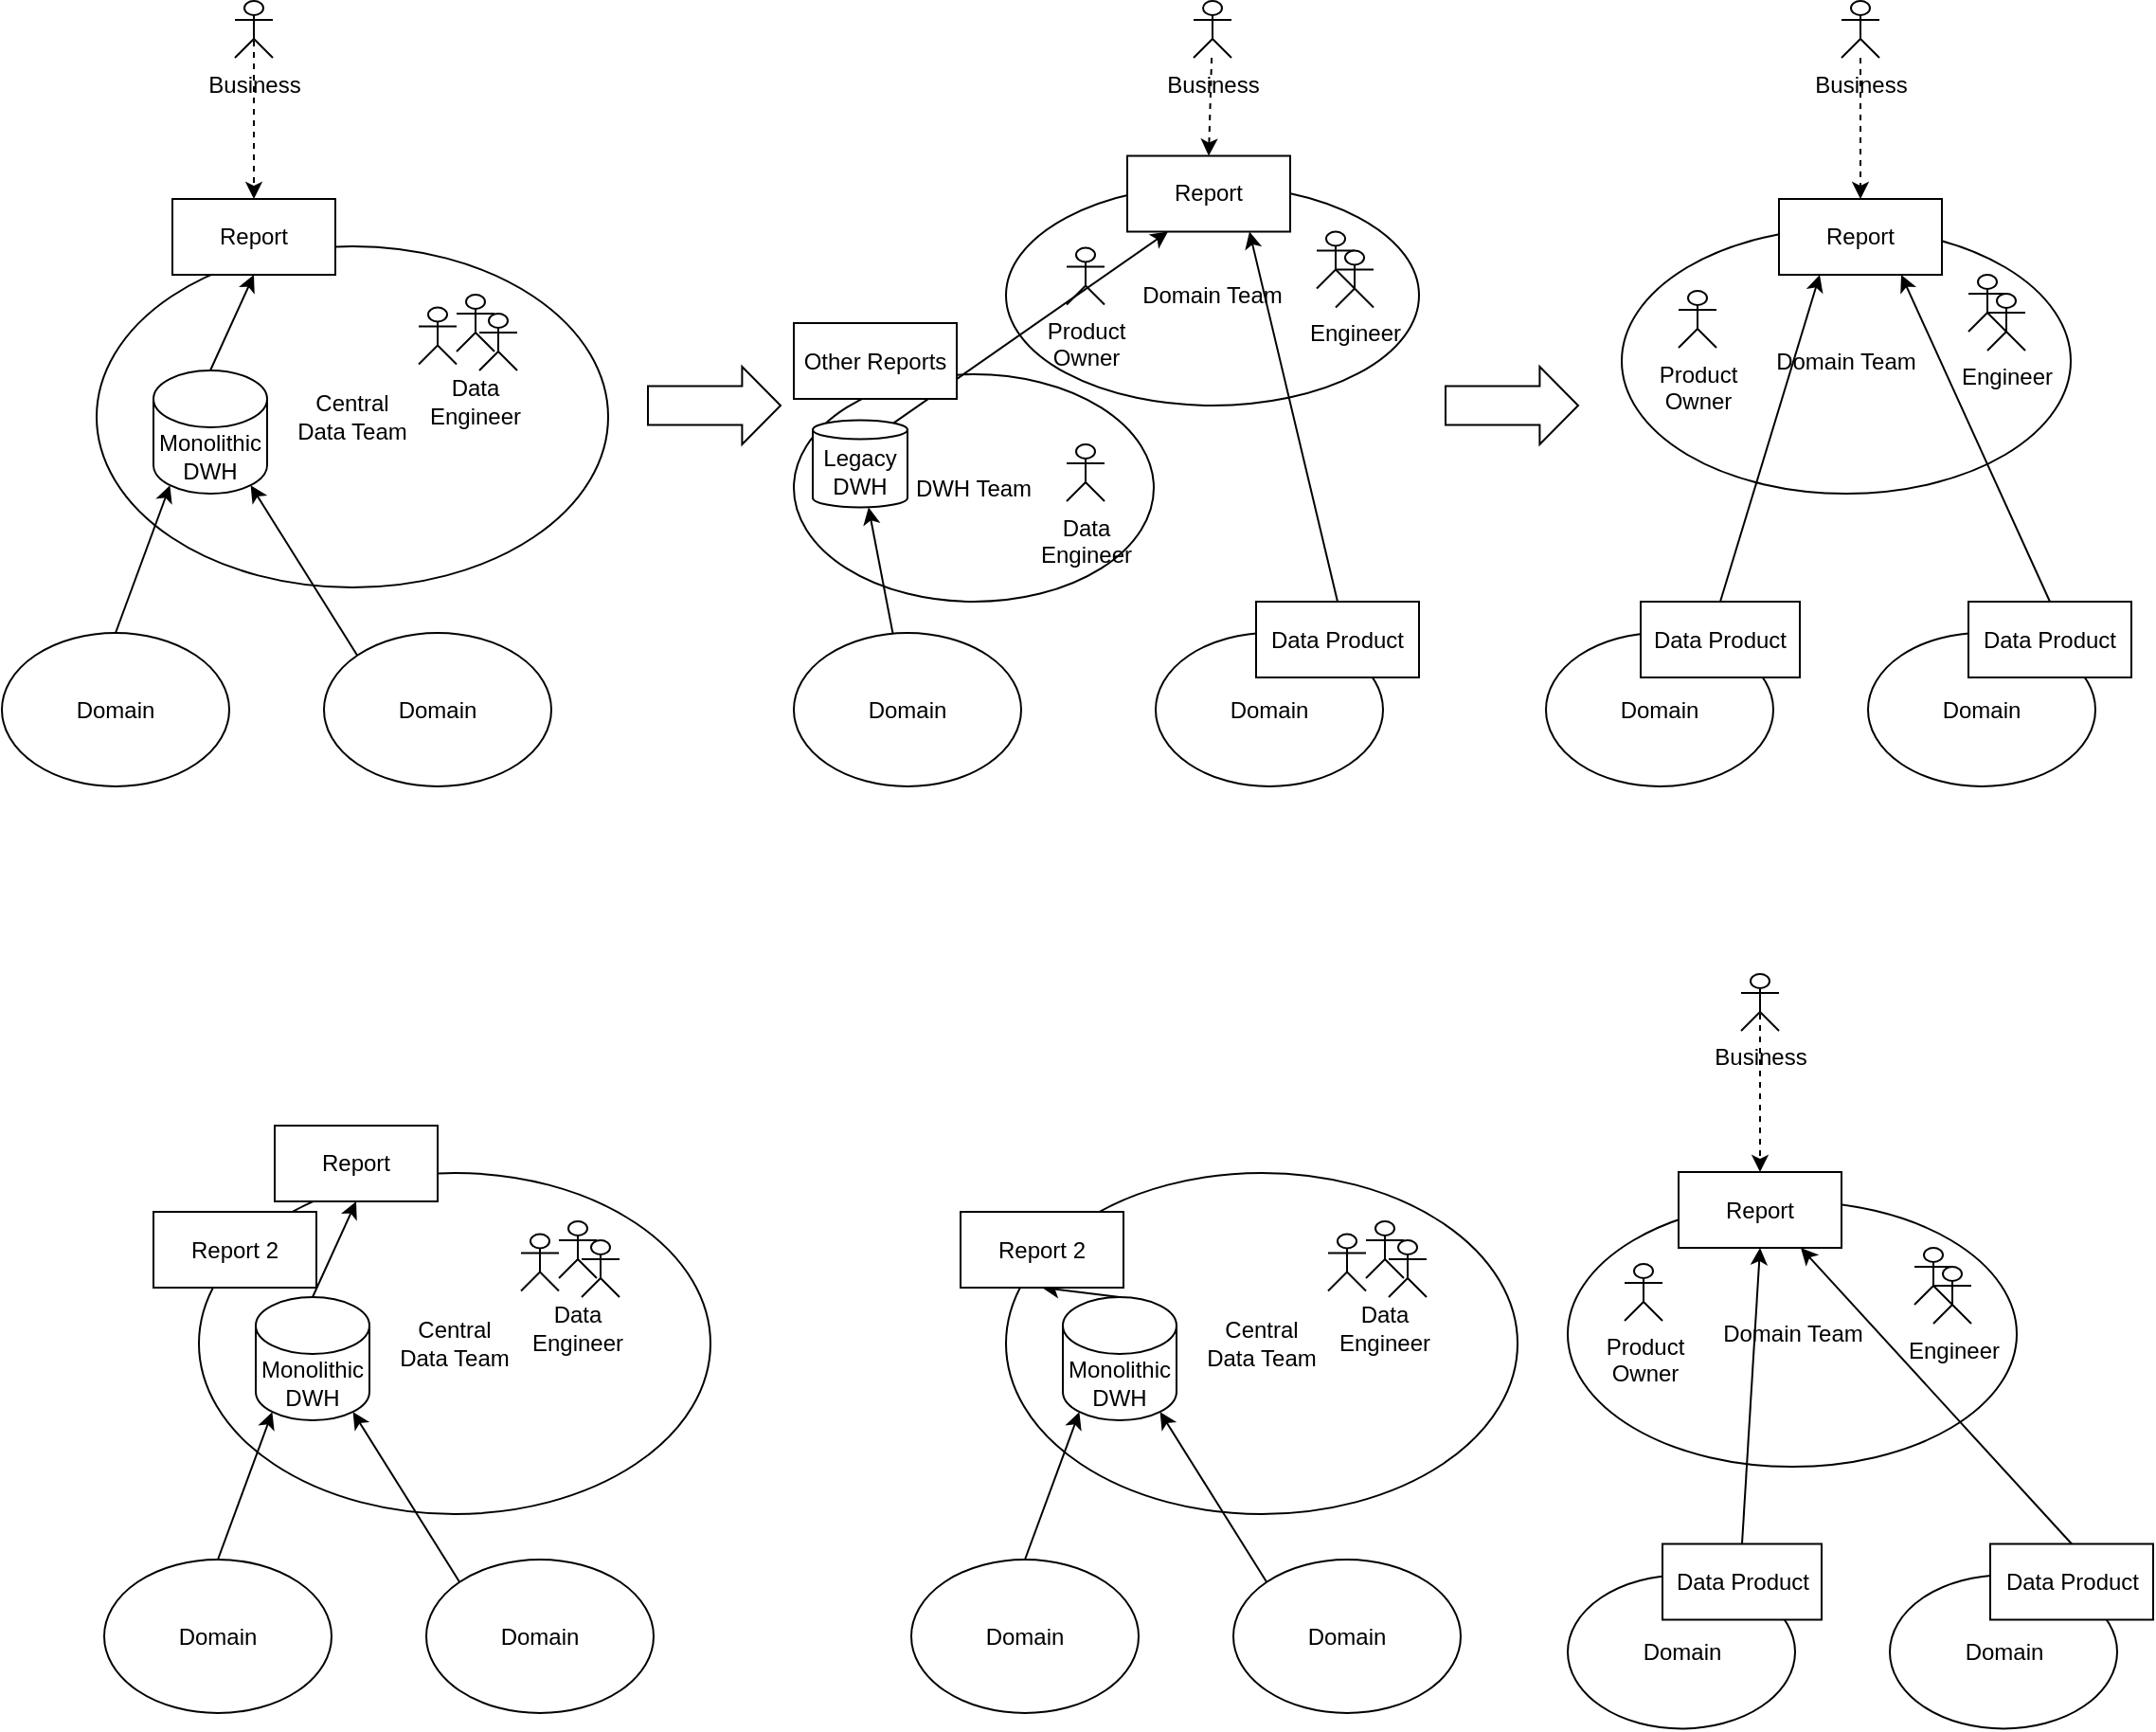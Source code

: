 <mxfile version="16.5.1" type="device"><diagram id="27UEhvcbevQ5RNf_Fo5W" name="Status Quo"><mxGraphModel dx="1106" dy="852" grid="1" gridSize="10" guides="1" tooltips="1" connect="1" arrows="1" fold="1" page="1" pageScale="1" pageWidth="827" pageHeight="1169" math="0" shadow="0"><root><mxCell id="0"/><mxCell id="1" parent="0"/><mxCell id="v9o1EjOYfUyvCHoG_roD-115" value="DWH Team" style="ellipse;whiteSpace=wrap;html=1;verticalAlign=middle;" vertex="1" parent="1"><mxGeometry x="458" y="253.5" width="190" height="120" as="geometry"/></mxCell><mxCell id="95" value="Domain Team" style="ellipse;whiteSpace=wrap;html=1;verticalAlign=middle;" parent="1" vertex="1"><mxGeometry x="570" y="153.75" width="218" height="116.25" as="geometry"/></mxCell><mxCell id="24" value="Central &lt;br&gt;Data Team" style="ellipse;whiteSpace=wrap;html=1;" parent="1" vertex="1"><mxGeometry x="90" y="186" width="270" height="180" as="geometry"/></mxCell><mxCell id="41" value="" style="shape=singleArrow;whiteSpace=wrap;html=1;arrowWidth=0.5;arrowSize=0.29;" parent="1" vertex="1"><mxGeometry x="381" y="249.5" width="70" height="41" as="geometry"/></mxCell><mxCell id="57" value="" style="shape=umlActor;verticalLabelPosition=bottom;verticalAlign=top;html=1;outlineConnect=0;" parent="1" vertex="1"><mxGeometry x="280" y="211.5" width="20" height="30" as="geometry"/></mxCell><mxCell id="58" value="" style="shape=umlActor;verticalLabelPosition=bottom;verticalAlign=top;html=1;outlineConnect=0;" parent="1" vertex="1"><mxGeometry x="292" y="221.5" width="20" height="30" as="geometry"/></mxCell><mxCell id="64" value="" style="rounded=0;orthogonalLoop=1;jettySize=auto;html=1;exitX=0.5;exitY=0;exitDx=0;exitDy=0;exitPerimeter=0;entryX=0.5;entryY=1;entryDx=0;entryDy=0;" parent="1" source="63" target="61" edge="1"><mxGeometry relative="1" as="geometry"/></mxCell><mxCell id="61" value="Report" style="rounded=0;whiteSpace=wrap;html=1;" parent="1" vertex="1"><mxGeometry x="130" y="161" width="86" height="40" as="geometry"/></mxCell><mxCell id="62" value="" style="endArrow=classic;html=1;rounded=0;dashed=1;exitX=0.5;exitY=0.5;exitDx=0;exitDy=0;exitPerimeter=0;" parent="1" source="77" target="61" edge="1"><mxGeometry width="50" height="50" relative="1" as="geometry"><mxPoint x="300" y="131.5" as="sourcePoint"/><mxPoint x="350" y="81.5" as="targetPoint"/></mxGeometry></mxCell><mxCell id="63" value="Monolithic DWH" style="shape=cylinder3;whiteSpace=wrap;html=1;boundedLbl=1;backgroundOutline=1;size=15;" parent="1" vertex="1"><mxGeometry x="120" y="251.5" width="60" height="65" as="geometry"/></mxCell><mxCell id="77" value="Business" style="shape=umlActor;verticalLabelPosition=bottom;verticalAlign=top;html=1;outlineConnect=0;" parent="1" vertex="1"><mxGeometry x="163" y="56.5" width="20" height="30" as="geometry"/></mxCell><mxCell id="82" value="" style="shape=umlActor;verticalLabelPosition=bottom;verticalAlign=top;html=1;outlineConnect=0;" parent="1" vertex="1"><mxGeometry x="734" y="178.25" width="20" height="30" as="geometry"/></mxCell><mxCell id="83" value="Engineer" style="shape=umlActor;verticalLabelPosition=bottom;verticalAlign=top;html=1;outlineConnect=0;" parent="1" vertex="1"><mxGeometry x="744" y="188.25" width="20" height="30" as="geometry"/></mxCell><mxCell id="85" value="Domain" style="ellipse;whiteSpace=wrap;html=1;" parent="1" vertex="1"><mxGeometry x="458" y="390" width="120" height="81" as="geometry"/></mxCell><mxCell id="86" value="Domain" style="ellipse;whiteSpace=wrap;html=1;" parent="1" vertex="1"><mxGeometry x="649" y="390" width="120" height="81" as="geometry"/></mxCell><mxCell id="88" value="Data Product" style="rounded=0;whiteSpace=wrap;html=1;" parent="1" vertex="1"><mxGeometry x="702" y="373.5" width="86" height="40" as="geometry"/></mxCell><mxCell id="89" value="" style="endArrow=classic;html=1;rounded=0;" parent="1" source="85" target="v9o1EjOYfUyvCHoG_roD-116" edge="1"><mxGeometry width="50" height="50" relative="1" as="geometry"><mxPoint x="550" y="373.5" as="sourcePoint"/><mxPoint x="422" y="240" as="targetPoint"/></mxGeometry></mxCell><mxCell id="90" value="" style="endArrow=classic;html=1;rounded=0;entryX=0.75;entryY=1;entryDx=0;entryDy=0;exitX=0.5;exitY=0;exitDx=0;exitDy=0;" parent="1" source="88" target="84" edge="1"><mxGeometry width="50" height="50" relative="1" as="geometry"><mxPoint x="487" y="320" as="sourcePoint"/><mxPoint x="524.5" y="200" as="targetPoint"/></mxGeometry></mxCell><mxCell id="92" value="" style="endArrow=classic;html=1;rounded=0;dashed=1;entryX=0.5;entryY=0;entryDx=0;entryDy=0;" parent="1" source="94" target="84" edge="1"><mxGeometry width="50" height="50" relative="1" as="geometry"><mxPoint x="457" y="186.5" as="sourcePoint"/><mxPoint x="-94.685" y="291" as="targetPoint"/></mxGeometry></mxCell><mxCell id="94" value="Business" style="shape=umlActor;verticalLabelPosition=bottom;verticalAlign=top;html=1;outlineConnect=0;" parent="1" vertex="1"><mxGeometry x="669" y="56.5" width="20" height="30" as="geometry"/></mxCell><mxCell id="84" value="Report" style="rounded=0;whiteSpace=wrap;html=1;" parent="1" vertex="1"><mxGeometry x="634" y="138.25" width="86" height="40" as="geometry"/></mxCell><mxCell id="96" value="Product &lt;br&gt;Owner" style="shape=umlActor;verticalLabelPosition=bottom;verticalAlign=top;html=1;outlineConnect=0;" parent="1" vertex="1"><mxGeometry x="602" y="186.75" width="20" height="30" as="geometry"/></mxCell><mxCell id="98" value="Domain" style="ellipse;whiteSpace=wrap;html=1;" parent="1" vertex="1"><mxGeometry x="40" y="390" width="120" height="81" as="geometry"/></mxCell><mxCell id="99" value="Domain" style="ellipse;whiteSpace=wrap;html=1;" parent="1" vertex="1"><mxGeometry x="210" y="390" width="120" height="81" as="geometry"/></mxCell><mxCell id="100" value="" style="rounded=0;orthogonalLoop=1;jettySize=auto;html=1;exitX=0.5;exitY=0;exitDx=0;exitDy=0;entryX=0.145;entryY=1;entryDx=0;entryDy=-4.35;entryPerimeter=0;" parent="1" source="98" target="63" edge="1"><mxGeometry relative="1" as="geometry"><mxPoint x="160" y="261.5" as="sourcePoint"/><mxPoint x="183" y="211" as="targetPoint"/></mxGeometry></mxCell><mxCell id="101" value="" style="rounded=0;orthogonalLoop=1;jettySize=auto;html=1;exitX=0;exitY=0;exitDx=0;exitDy=0;entryX=0.855;entryY=1;entryDx=0;entryDy=-4.35;entryPerimeter=0;" parent="1" source="99" target="63" edge="1"><mxGeometry relative="1" as="geometry"><mxPoint x="110" y="400" as="sourcePoint"/><mxPoint x="138.7" y="322.15" as="targetPoint"/></mxGeometry></mxCell><mxCell id="v9o1EjOYfUyvCHoG_roD-101" value="Domain Team" style="ellipse;whiteSpace=wrap;html=1;verticalAlign=middle;" vertex="1" parent="1"><mxGeometry x="895" y="176.5" width="237" height="140" as="geometry"/></mxCell><mxCell id="v9o1EjOYfUyvCHoG_roD-102" value="" style="shape=singleArrow;whiteSpace=wrap;html=1;arrowWidth=0.5;arrowSize=0.29;" vertex="1" parent="1"><mxGeometry x="802" y="249.5" width="70" height="41" as="geometry"/></mxCell><mxCell id="v9o1EjOYfUyvCHoG_roD-103" value="" style="shape=umlActor;verticalLabelPosition=bottom;verticalAlign=top;html=1;outlineConnect=0;" vertex="1" parent="1"><mxGeometry x="1078" y="201" width="20" height="30" as="geometry"/></mxCell><mxCell id="v9o1EjOYfUyvCHoG_roD-104" value="Engineer" style="shape=umlActor;verticalLabelPosition=bottom;verticalAlign=top;html=1;outlineConnect=0;" vertex="1" parent="1"><mxGeometry x="1088" y="211" width="20" height="30" as="geometry"/></mxCell><mxCell id="v9o1EjOYfUyvCHoG_roD-105" value="Domain" style="ellipse;whiteSpace=wrap;html=1;" vertex="1" parent="1"><mxGeometry x="855" y="390" width="120" height="81" as="geometry"/></mxCell><mxCell id="v9o1EjOYfUyvCHoG_roD-106" value="Domain" style="ellipse;whiteSpace=wrap;html=1;" vertex="1" parent="1"><mxGeometry x="1025" y="390" width="120" height="81" as="geometry"/></mxCell><mxCell id="v9o1EjOYfUyvCHoG_roD-107" value="Data Product" style="rounded=0;whiteSpace=wrap;html=1;" vertex="1" parent="1"><mxGeometry x="905" y="373.5" width="84" height="40" as="geometry"/></mxCell><mxCell id="v9o1EjOYfUyvCHoG_roD-108" value="Data Product" style="rounded=0;whiteSpace=wrap;html=1;" vertex="1" parent="1"><mxGeometry x="1078" y="373.5" width="86" height="40" as="geometry"/></mxCell><mxCell id="v9o1EjOYfUyvCHoG_roD-109" value="" style="endArrow=classic;html=1;rounded=0;entryX=0.25;entryY=1;entryDx=0;entryDy=0;exitX=0.5;exitY=0;exitDx=0;exitDy=0;" edge="1" parent="1" source="v9o1EjOYfUyvCHoG_roD-107" target="v9o1EjOYfUyvCHoG_roD-113"><mxGeometry width="50" height="50" relative="1" as="geometry"><mxPoint x="769" y="290" as="sourcePoint"/><mxPoint x="819" y="240" as="targetPoint"/></mxGeometry></mxCell><mxCell id="v9o1EjOYfUyvCHoG_roD-110" value="" style="endArrow=classic;html=1;rounded=0;entryX=0.75;entryY=1;entryDx=0;entryDy=0;exitX=0.5;exitY=0;exitDx=0;exitDy=0;" edge="1" parent="1" source="v9o1EjOYfUyvCHoG_roD-108" target="v9o1EjOYfUyvCHoG_roD-113"><mxGeometry width="50" height="50" relative="1" as="geometry"><mxPoint x="884" y="320" as="sourcePoint"/><mxPoint x="921.5" y="200" as="targetPoint"/></mxGeometry></mxCell><mxCell id="v9o1EjOYfUyvCHoG_roD-111" value="" style="endArrow=classic;html=1;rounded=0;dashed=1;entryX=0.5;entryY=0;entryDx=0;entryDy=0;" edge="1" parent="1" source="v9o1EjOYfUyvCHoG_roD-112" target="v9o1EjOYfUyvCHoG_roD-113"><mxGeometry width="50" height="50" relative="1" as="geometry"><mxPoint x="854" y="186.5" as="sourcePoint"/><mxPoint x="302.315" y="291" as="targetPoint"/></mxGeometry></mxCell><mxCell id="v9o1EjOYfUyvCHoG_roD-112" value="Business" style="shape=umlActor;verticalLabelPosition=bottom;verticalAlign=top;html=1;outlineConnect=0;" vertex="1" parent="1"><mxGeometry x="1011" y="56.5" width="20" height="30" as="geometry"/></mxCell><mxCell id="v9o1EjOYfUyvCHoG_roD-113" value="Report" style="rounded=0;whiteSpace=wrap;html=1;" vertex="1" parent="1"><mxGeometry x="978" y="161" width="86" height="40" as="geometry"/></mxCell><mxCell id="v9o1EjOYfUyvCHoG_roD-114" value="Product &lt;br&gt;Owner" style="shape=umlActor;verticalLabelPosition=bottom;verticalAlign=top;html=1;outlineConnect=0;" vertex="1" parent="1"><mxGeometry x="925" y="209.5" width="20" height="30" as="geometry"/></mxCell><mxCell id="v9o1EjOYfUyvCHoG_roD-116" value="Legacy DWH" style="shape=cylinder3;whiteSpace=wrap;html=1;boundedLbl=1;backgroundOutline=1;size=5;" vertex="1" parent="1"><mxGeometry x="468" y="277.75" width="50" height="46" as="geometry"/></mxCell><mxCell id="v9o1EjOYfUyvCHoG_roD-117" value="" style="shape=umlActor;verticalLabelPosition=bottom;verticalAlign=top;html=1;outlineConnect=0;" vertex="1" parent="1"><mxGeometry x="260" y="218.25" width="20" height="30" as="geometry"/></mxCell><mxCell id="v9o1EjOYfUyvCHoG_roD-118" value="Data &lt;br&gt;Engineer" style="shape=umlActor;verticalLabelPosition=bottom;verticalAlign=top;html=1;outlineConnect=0;" vertex="1" parent="1"><mxGeometry x="602" y="290.5" width="20" height="30" as="geometry"/></mxCell><mxCell id="v9o1EjOYfUyvCHoG_roD-122" value="" style="endArrow=classic;html=1;rounded=0;entryX=0.25;entryY=1;entryDx=0;entryDy=0;exitX=0.855;exitY=0;exitDx=0;exitDy=1.45;exitPerimeter=0;" edge="1" parent="1" source="v9o1EjOYfUyvCHoG_roD-116" target="84"><mxGeometry width="50" height="50" relative="1" as="geometry"><mxPoint x="528" y="400" as="sourcePoint"/><mxPoint x="528" y="349.75" as="targetPoint"/></mxGeometry></mxCell><mxCell id="v9o1EjOYfUyvCHoG_roD-124" value="Other Reports" style="rounded=0;whiteSpace=wrap;html=1;" vertex="1" parent="1"><mxGeometry x="458" y="226.5" width="86" height="40" as="geometry"/></mxCell><mxCell id="v9o1EjOYfUyvCHoG_roD-125" value="Data Engineer" style="text;html=1;strokeColor=none;fillColor=none;align=center;verticalAlign=middle;whiteSpace=wrap;rounded=0;" vertex="1" parent="1"><mxGeometry x="260" y="252.5" width="60" height="30" as="geometry"/></mxCell><mxCell id="v9o1EjOYfUyvCHoG_roD-128" value="" style="endArrow=classic;html=1;rounded=0;dashed=1;exitX=0.5;exitY=0.5;exitDx=0;exitDy=0;exitPerimeter=0;" edge="1" parent="1" source="v9o1EjOYfUyvCHoG_roD-129" target="v9o1EjOYfUyvCHoG_roD-127"><mxGeometry width="50" height="50" relative="1" as="geometry"><mxPoint x="1095" y="645" as="sourcePoint"/><mxPoint x="1145" y="595" as="targetPoint"/></mxGeometry></mxCell><mxCell id="v9o1EjOYfUyvCHoG_roD-129" value="Business" style="shape=umlActor;verticalLabelPosition=bottom;verticalAlign=top;html=1;outlineConnect=0;" vertex="1" parent="1"><mxGeometry x="958" y="570" width="20" height="30" as="geometry"/></mxCell><mxCell id="v9o1EjOYfUyvCHoG_roD-130" value="Central &lt;br&gt;Data Team" style="ellipse;whiteSpace=wrap;html=1;" vertex="1" parent="1"><mxGeometry x="144" y="675" width="270" height="180" as="geometry"/></mxCell><mxCell id="v9o1EjOYfUyvCHoG_roD-131" value="" style="shape=umlActor;verticalLabelPosition=bottom;verticalAlign=top;html=1;outlineConnect=0;" vertex="1" parent="1"><mxGeometry x="334" y="700.5" width="20" height="30" as="geometry"/></mxCell><mxCell id="v9o1EjOYfUyvCHoG_roD-132" value="" style="shape=umlActor;verticalLabelPosition=bottom;verticalAlign=top;html=1;outlineConnect=0;" vertex="1" parent="1"><mxGeometry x="346" y="710.5" width="20" height="30" as="geometry"/></mxCell><mxCell id="v9o1EjOYfUyvCHoG_roD-133" value="" style="rounded=0;orthogonalLoop=1;jettySize=auto;html=1;exitX=0.5;exitY=0;exitDx=0;exitDy=0;exitPerimeter=0;entryX=0.5;entryY=1;entryDx=0;entryDy=0;" edge="1" parent="1" source="v9o1EjOYfUyvCHoG_roD-135" target="v9o1EjOYfUyvCHoG_roD-134"><mxGeometry relative="1" as="geometry"/></mxCell><mxCell id="v9o1EjOYfUyvCHoG_roD-134" value="Report" style="rounded=0;whiteSpace=wrap;html=1;" vertex="1" parent="1"><mxGeometry x="184" y="650" width="86" height="40" as="geometry"/></mxCell><mxCell id="v9o1EjOYfUyvCHoG_roD-135" value="Monolithic DWH" style="shape=cylinder3;whiteSpace=wrap;html=1;boundedLbl=1;backgroundOutline=1;size=15;" vertex="1" parent="1"><mxGeometry x="174" y="740.5" width="60" height="65" as="geometry"/></mxCell><mxCell id="v9o1EjOYfUyvCHoG_roD-136" value="Domain" style="ellipse;whiteSpace=wrap;html=1;" vertex="1" parent="1"><mxGeometry x="94" y="879" width="120" height="81" as="geometry"/></mxCell><mxCell id="v9o1EjOYfUyvCHoG_roD-137" value="Domain" style="ellipse;whiteSpace=wrap;html=1;" vertex="1" parent="1"><mxGeometry x="264" y="879" width="120" height="81" as="geometry"/></mxCell><mxCell id="v9o1EjOYfUyvCHoG_roD-138" value="" style="rounded=0;orthogonalLoop=1;jettySize=auto;html=1;exitX=0.5;exitY=0;exitDx=0;exitDy=0;entryX=0.145;entryY=1;entryDx=0;entryDy=-4.35;entryPerimeter=0;" edge="1" parent="1" source="v9o1EjOYfUyvCHoG_roD-136" target="v9o1EjOYfUyvCHoG_roD-135"><mxGeometry relative="1" as="geometry"><mxPoint x="214" y="750.5" as="sourcePoint"/><mxPoint x="237" y="700" as="targetPoint"/></mxGeometry></mxCell><mxCell id="v9o1EjOYfUyvCHoG_roD-139" value="" style="rounded=0;orthogonalLoop=1;jettySize=auto;html=1;exitX=0;exitY=0;exitDx=0;exitDy=0;entryX=0.855;entryY=1;entryDx=0;entryDy=-4.35;entryPerimeter=0;" edge="1" parent="1" source="v9o1EjOYfUyvCHoG_roD-137" target="v9o1EjOYfUyvCHoG_roD-135"><mxGeometry relative="1" as="geometry"><mxPoint x="164" y="889" as="sourcePoint"/><mxPoint x="192.7" y="811.15" as="targetPoint"/></mxGeometry></mxCell><mxCell id="v9o1EjOYfUyvCHoG_roD-140" value="" style="shape=umlActor;verticalLabelPosition=bottom;verticalAlign=top;html=1;outlineConnect=0;" vertex="1" parent="1"><mxGeometry x="314" y="707.25" width="20" height="30" as="geometry"/></mxCell><mxCell id="v9o1EjOYfUyvCHoG_roD-141" value="Data Engineer" style="text;html=1;strokeColor=none;fillColor=none;align=center;verticalAlign=middle;whiteSpace=wrap;rounded=0;" vertex="1" parent="1"><mxGeometry x="314" y="741.5" width="60" height="30" as="geometry"/></mxCell><mxCell id="v9o1EjOYfUyvCHoG_roD-142" value="Report 2" style="rounded=0;whiteSpace=wrap;html=1;" vertex="1" parent="1"><mxGeometry x="120" y="695.5" width="86" height="40" as="geometry"/></mxCell><mxCell id="v9o1EjOYfUyvCHoG_roD-143" value="Central &lt;br&gt;Data Team" style="ellipse;whiteSpace=wrap;html=1;" vertex="1" parent="1"><mxGeometry x="570" y="675" width="270" height="180" as="geometry"/></mxCell><mxCell id="v9o1EjOYfUyvCHoG_roD-144" value="" style="shape=umlActor;verticalLabelPosition=bottom;verticalAlign=top;html=1;outlineConnect=0;" vertex="1" parent="1"><mxGeometry x="760" y="700.5" width="20" height="30" as="geometry"/></mxCell><mxCell id="v9o1EjOYfUyvCHoG_roD-145" value="" style="shape=umlActor;verticalLabelPosition=bottom;verticalAlign=top;html=1;outlineConnect=0;" vertex="1" parent="1"><mxGeometry x="772" y="710.5" width="20" height="30" as="geometry"/></mxCell><mxCell id="v9o1EjOYfUyvCHoG_roD-146" value="" style="rounded=0;orthogonalLoop=1;jettySize=auto;html=1;exitX=0.5;exitY=0;exitDx=0;exitDy=0;exitPerimeter=0;entryX=0.5;entryY=1;entryDx=0;entryDy=0;" edge="1" parent="1" source="v9o1EjOYfUyvCHoG_roD-148" target="v9o1EjOYfUyvCHoG_roD-155"><mxGeometry relative="1" as="geometry"><mxPoint x="653" y="690" as="targetPoint"/></mxGeometry></mxCell><mxCell id="v9o1EjOYfUyvCHoG_roD-148" value="Monolithic DWH" style="shape=cylinder3;whiteSpace=wrap;html=1;boundedLbl=1;backgroundOutline=1;size=15;" vertex="1" parent="1"><mxGeometry x="600" y="740.5" width="60" height="65" as="geometry"/></mxCell><mxCell id="v9o1EjOYfUyvCHoG_roD-149" value="Domain" style="ellipse;whiteSpace=wrap;html=1;" vertex="1" parent="1"><mxGeometry x="520" y="879" width="120" height="81" as="geometry"/></mxCell><mxCell id="v9o1EjOYfUyvCHoG_roD-150" value="Domain" style="ellipse;whiteSpace=wrap;html=1;" vertex="1" parent="1"><mxGeometry x="690" y="879" width="120" height="81" as="geometry"/></mxCell><mxCell id="v9o1EjOYfUyvCHoG_roD-151" value="" style="rounded=0;orthogonalLoop=1;jettySize=auto;html=1;exitX=0.5;exitY=0;exitDx=0;exitDy=0;entryX=0.145;entryY=1;entryDx=0;entryDy=-4.35;entryPerimeter=0;" edge="1" parent="1" source="v9o1EjOYfUyvCHoG_roD-149" target="v9o1EjOYfUyvCHoG_roD-148"><mxGeometry relative="1" as="geometry"><mxPoint x="640" y="750.5" as="sourcePoint"/><mxPoint x="663" y="700" as="targetPoint"/></mxGeometry></mxCell><mxCell id="v9o1EjOYfUyvCHoG_roD-152" value="" style="rounded=0;orthogonalLoop=1;jettySize=auto;html=1;exitX=0;exitY=0;exitDx=0;exitDy=0;entryX=0.855;entryY=1;entryDx=0;entryDy=-4.35;entryPerimeter=0;" edge="1" parent="1" source="v9o1EjOYfUyvCHoG_roD-150" target="v9o1EjOYfUyvCHoG_roD-148"><mxGeometry relative="1" as="geometry"><mxPoint x="590" y="889" as="sourcePoint"/><mxPoint x="618.7" y="811.15" as="targetPoint"/></mxGeometry></mxCell><mxCell id="v9o1EjOYfUyvCHoG_roD-153" value="" style="shape=umlActor;verticalLabelPosition=bottom;verticalAlign=top;html=1;outlineConnect=0;" vertex="1" parent="1"><mxGeometry x="740" y="707.25" width="20" height="30" as="geometry"/></mxCell><mxCell id="v9o1EjOYfUyvCHoG_roD-154" value="Data Engineer" style="text;html=1;strokeColor=none;fillColor=none;align=center;verticalAlign=middle;whiteSpace=wrap;rounded=0;" vertex="1" parent="1"><mxGeometry x="740" y="741.5" width="60" height="30" as="geometry"/></mxCell><mxCell id="v9o1EjOYfUyvCHoG_roD-155" value="Report 2" style="rounded=0;whiteSpace=wrap;html=1;" vertex="1" parent="1"><mxGeometry x="546" y="695.5" width="86" height="40" as="geometry"/></mxCell><mxCell id="v9o1EjOYfUyvCHoG_roD-156" value="Domain" style="ellipse;whiteSpace=wrap;html=1;" vertex="1" parent="1"><mxGeometry x="866.5" y="887.25" width="120" height="81" as="geometry"/></mxCell><mxCell id="v9o1EjOYfUyvCHoG_roD-157" value="Domain" style="ellipse;whiteSpace=wrap;html=1;" vertex="1" parent="1"><mxGeometry x="1036.5" y="887.25" width="120" height="81" as="geometry"/></mxCell><mxCell id="v9o1EjOYfUyvCHoG_roD-158" value="Data Product" style="rounded=0;whiteSpace=wrap;html=1;" vertex="1" parent="1"><mxGeometry x="916.5" y="870.75" width="84" height="40" as="geometry"/></mxCell><mxCell id="v9o1EjOYfUyvCHoG_roD-159" value="Data Product" style="rounded=0;whiteSpace=wrap;html=1;" vertex="1" parent="1"><mxGeometry x="1089.5" y="870.75" width="86" height="40" as="geometry"/></mxCell><mxCell id="v9o1EjOYfUyvCHoG_roD-162" value="Domain Team" style="ellipse;whiteSpace=wrap;html=1;verticalAlign=middle;" vertex="1" parent="1"><mxGeometry x="866.5" y="690" width="237" height="140" as="geometry"/></mxCell><mxCell id="v9o1EjOYfUyvCHoG_roD-163" value="" style="shape=umlActor;verticalLabelPosition=bottom;verticalAlign=top;html=1;outlineConnect=0;" vertex="1" parent="1"><mxGeometry x="1049.5" y="714.5" width="20" height="30" as="geometry"/></mxCell><mxCell id="v9o1EjOYfUyvCHoG_roD-164" value="Engineer" style="shape=umlActor;verticalLabelPosition=bottom;verticalAlign=top;html=1;outlineConnect=0;" vertex="1" parent="1"><mxGeometry x="1059.5" y="724.5" width="20" height="30" as="geometry"/></mxCell><mxCell id="v9o1EjOYfUyvCHoG_roD-165" value="Product &lt;br&gt;Owner" style="shape=umlActor;verticalLabelPosition=bottom;verticalAlign=top;html=1;outlineConnect=0;" vertex="1" parent="1"><mxGeometry x="896.5" y="723" width="20" height="30" as="geometry"/></mxCell><mxCell id="v9o1EjOYfUyvCHoG_roD-127" value="Report" style="rounded=0;whiteSpace=wrap;html=1;" vertex="1" parent="1"><mxGeometry x="925" y="674.5" width="86" height="40" as="geometry"/></mxCell><mxCell id="v9o1EjOYfUyvCHoG_roD-161" value="" style="rounded=0;orthogonalLoop=1;jettySize=auto;html=1;exitX=0.5;exitY=0;exitDx=0;exitDy=0;entryX=0.75;entryY=1;entryDx=0;entryDy=0;" edge="1" parent="1" source="v9o1EjOYfUyvCHoG_roD-159" target="v9o1EjOYfUyvCHoG_roD-127"><mxGeometry relative="1" as="geometry"><mxPoint x="717.311" y="901.041" as="sourcePoint"/><mxPoint x="661.3" y="811.15" as="targetPoint"/></mxGeometry></mxCell><mxCell id="v9o1EjOYfUyvCHoG_roD-160" value="" style="rounded=0;orthogonalLoop=1;jettySize=auto;html=1;exitX=0.5;exitY=0;exitDx=0;exitDy=0;entryX=0.5;entryY=1;entryDx=0;entryDy=0;" edge="1" parent="1" source="v9o1EjOYfUyvCHoG_roD-158" target="v9o1EjOYfUyvCHoG_roD-127"><mxGeometry relative="1" as="geometry"><mxPoint x="717.311" y="901.041" as="sourcePoint"/><mxPoint x="661.3" y="811.15" as="targetPoint"/></mxGeometry></mxCell></root></mxGraphModel></diagram></mxfile>